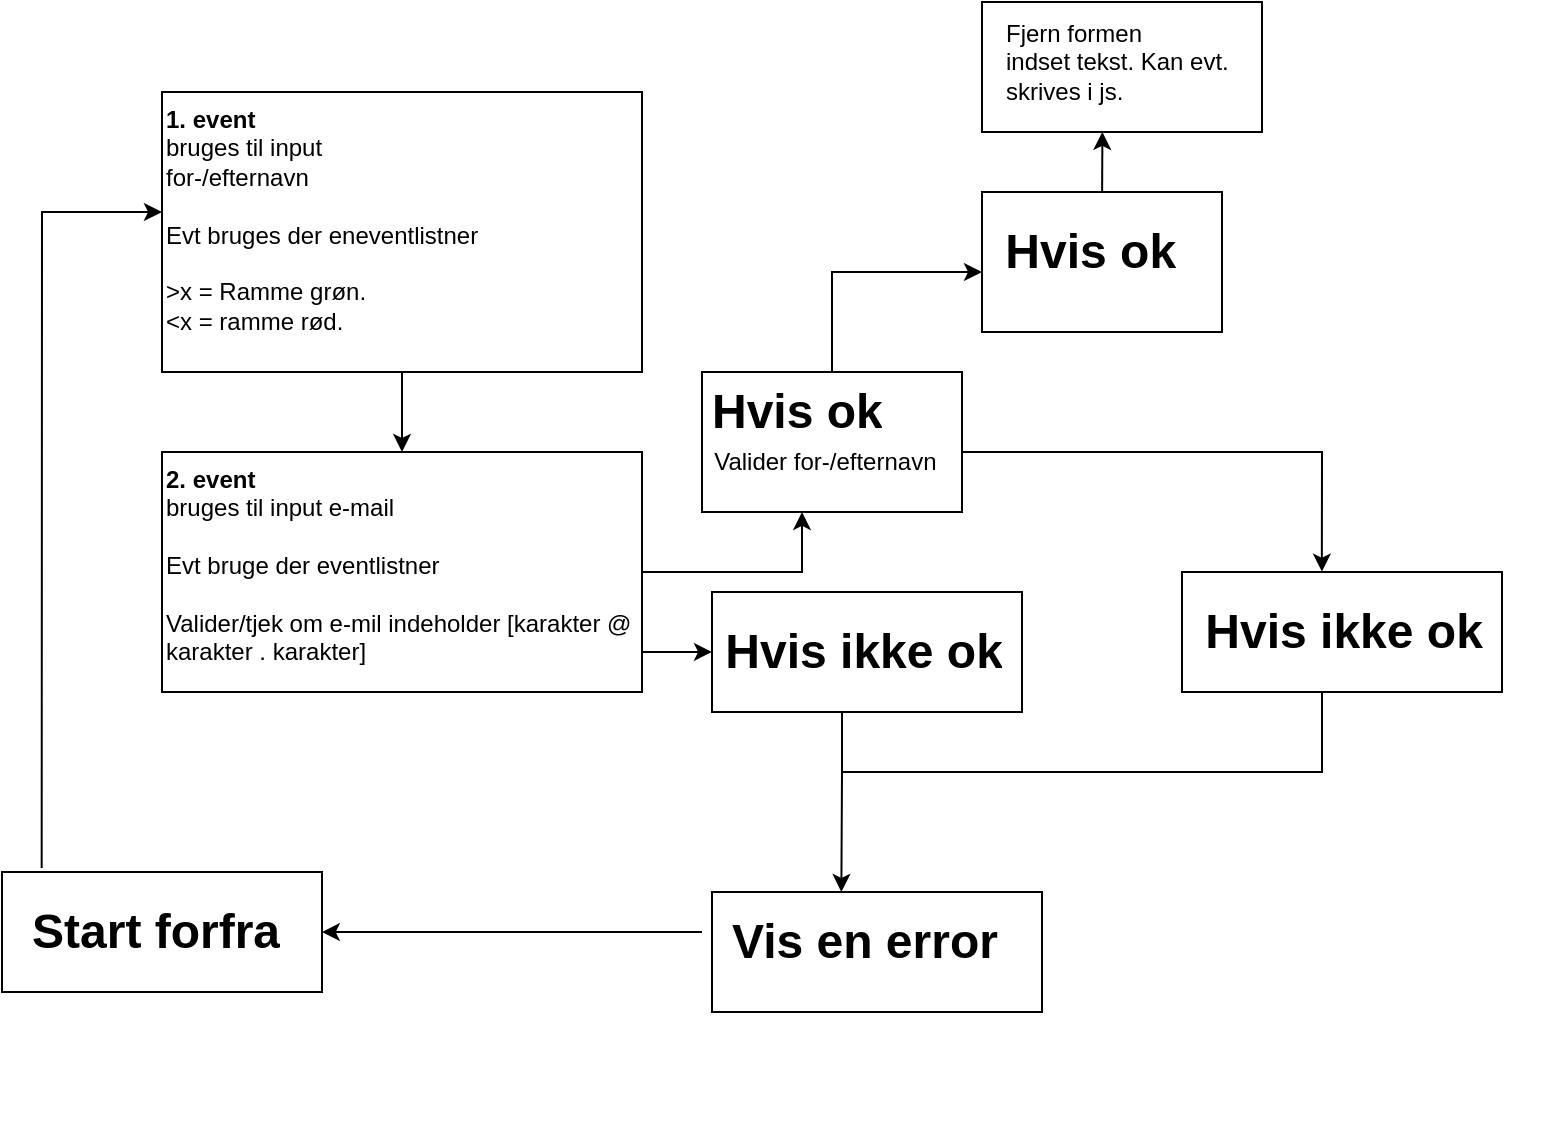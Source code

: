 <mxfile version="21.2.4" type="device">
  <diagram name="Side-1" id="GU6bP_YMTXozsJhMeS7Q">
    <mxGraphModel dx="1050" dy="558" grid="1" gridSize="10" guides="1" tooltips="1" connect="1" arrows="1" fold="1" page="1" pageScale="1" pageWidth="827" pageHeight="1169" math="0" shadow="0">
      <root>
        <mxCell id="0" />
        <mxCell id="1" parent="0" />
        <mxCell id="Mu-9FQbZbn3fsuYvgD_d-34" value="" style="rounded=0;whiteSpace=wrap;html=1;" vertex="1" parent="1">
          <mxGeometry x="20" y="450" width="160" height="60" as="geometry" />
        </mxCell>
        <mxCell id="Mu-9FQbZbn3fsuYvgD_d-25" value="" style="rounded=0;whiteSpace=wrap;html=1;" vertex="1" parent="1">
          <mxGeometry x="510" y="15" width="140" height="65" as="geometry" />
        </mxCell>
        <mxCell id="Mu-9FQbZbn3fsuYvgD_d-20" value="" style="rounded=0;whiteSpace=wrap;html=1;" vertex="1" parent="1">
          <mxGeometry x="375" y="460" width="165" height="60" as="geometry" />
        </mxCell>
        <mxCell id="Mu-9FQbZbn3fsuYvgD_d-18" value="" style="rounded=0;whiteSpace=wrap;html=1;" vertex="1" parent="1">
          <mxGeometry x="375" y="310" width="155" height="60" as="geometry" />
        </mxCell>
        <mxCell id="Mu-9FQbZbn3fsuYvgD_d-19" value="" style="rounded=0;whiteSpace=wrap;html=1;" vertex="1" parent="1">
          <mxGeometry x="610" y="300" width="160" height="60" as="geometry" />
        </mxCell>
        <mxCell id="Mu-9FQbZbn3fsuYvgD_d-17" value="" style="rounded=0;whiteSpace=wrap;html=1;" vertex="1" parent="1">
          <mxGeometry x="510" y="110" width="120" height="70" as="geometry" />
        </mxCell>
        <mxCell id="Mu-9FQbZbn3fsuYvgD_d-16" value="" style="rounded=0;whiteSpace=wrap;html=1;" vertex="1" parent="1">
          <mxGeometry x="370" y="200" width="130" height="70" as="geometry" />
        </mxCell>
        <mxCell id="lR_QIs0gexOSa7I4PC8f-3" value="&lt;div style=&quot;&quot;&gt;&lt;b&gt;1. event&lt;/b&gt;&lt;/div&gt;&lt;div style=&quot;&quot;&gt;bruges til input&lt;/div&gt;&lt;div style=&quot;&quot;&gt;for-/efternavn&lt;/div&gt;&lt;br&gt;Evt bruges der eneventlistner&lt;br&gt;&lt;br&gt;&amp;gt;x = Ramme grøn.&lt;br&gt;&amp;lt;x = ramme rød." style="rounded=0;whiteSpace=wrap;html=1;align=left;horizontal=1;verticalAlign=top;" parent="1" vertex="1">
          <mxGeometry x="100" y="60" width="240" height="140" as="geometry" />
        </mxCell>
        <mxCell id="Mu-9FQbZbn3fsuYvgD_d-2" value="&lt;b&gt;2. event&lt;/b&gt;&lt;br&gt;bruges til input e-mail&lt;br&gt;&lt;br&gt;Evt bruge der eventlistner&lt;br&gt;&lt;br&gt;&lt;div style=&quot;&quot;&gt;&lt;span style=&quot;background-color: initial;&quot;&gt;Valider/tjek om e-mil indeholder [karakter @ karakter . karakter]&lt;/span&gt;&lt;/div&gt;" style="rounded=0;whiteSpace=wrap;html=1;align=left;verticalAlign=top;" vertex="1" parent="1">
          <mxGeometry x="100" y="240" width="240" height="120" as="geometry" />
        </mxCell>
        <mxCell id="Mu-9FQbZbn3fsuYvgD_d-3" value="" style="endArrow=classic;html=1;rounded=0;" edge="1" parent="1" source="lR_QIs0gexOSa7I4PC8f-3" target="Mu-9FQbZbn3fsuYvgD_d-2">
          <mxGeometry width="50" height="50" relative="1" as="geometry">
            <mxPoint x="390" y="270" as="sourcePoint" />
            <mxPoint x="440" y="220" as="targetPoint" />
          </mxGeometry>
        </mxCell>
        <mxCell id="Mu-9FQbZbn3fsuYvgD_d-5" value="&lt;h1&gt;Hvis ok&lt;/h1&gt;&lt;div&gt;&amp;nbsp;&lt;/div&gt;" style="text;html=1;strokeColor=none;fillColor=none;spacing=5;spacingTop=-20;whiteSpace=wrap;overflow=hidden;rounded=0;labelBorderColor=none;" vertex="1" parent="1">
          <mxGeometry x="370" y="200" width="130" height="80" as="geometry" />
        </mxCell>
        <mxCell id="Mu-9FQbZbn3fsuYvgD_d-6" value="&lt;h1&gt;&amp;nbsp;Hvis ikke ok&lt;/h1&gt;" style="text;html=1;strokeColor=none;fillColor=none;spacing=5;spacingTop=-20;whiteSpace=wrap;overflow=hidden;rounded=0;labelBorderColor=none;" vertex="1" parent="1">
          <mxGeometry x="370" y="320" width="190" height="80" as="geometry" />
        </mxCell>
        <mxCell id="Mu-9FQbZbn3fsuYvgD_d-8" value="&lt;h1&gt;&amp;nbsp;Hvis ok&amp;nbsp;&lt;/h1&gt;" style="text;html=1;strokeColor=none;fillColor=none;spacing=5;spacingTop=-20;whiteSpace=wrap;overflow=hidden;rounded=0;labelBorderColor=none;" vertex="1" parent="1">
          <mxGeometry x="510" y="120" width="130" height="60" as="geometry" />
        </mxCell>
        <mxCell id="Mu-9FQbZbn3fsuYvgD_d-9" value="" style="endArrow=classic;html=1;rounded=0;" edge="1" parent="1" source="Mu-9FQbZbn3fsuYvgD_d-5" target="Mu-9FQbZbn3fsuYvgD_d-8">
          <mxGeometry width="50" height="50" relative="1" as="geometry">
            <mxPoint x="390" y="270" as="sourcePoint" />
            <mxPoint x="440" y="220" as="targetPoint" />
            <Array as="points">
              <mxPoint x="435" y="150" />
            </Array>
          </mxGeometry>
        </mxCell>
        <mxCell id="Mu-9FQbZbn3fsuYvgD_d-10" value="&lt;h1&gt;&amp;nbsp;Hvis ikke ok&amp;nbsp;&lt;/h1&gt;" style="text;html=1;strokeColor=none;fillColor=none;spacing=5;spacingTop=-20;whiteSpace=wrap;overflow=hidden;rounded=0;labelBorderColor=none;" vertex="1" parent="1">
          <mxGeometry x="610" y="310" width="190" height="70" as="geometry" />
        </mxCell>
        <mxCell id="Mu-9FQbZbn3fsuYvgD_d-11" value="" style="endArrow=classic;html=1;rounded=0;entryX=0.437;entryY=-0.003;entryDx=0;entryDy=0;entryPerimeter=0;" edge="1" parent="1" source="Mu-9FQbZbn3fsuYvgD_d-5" target="Mu-9FQbZbn3fsuYvgD_d-19">
          <mxGeometry width="50" height="50" relative="1" as="geometry">
            <mxPoint x="390" y="270" as="sourcePoint" />
            <mxPoint x="690" y="290" as="targetPoint" />
            <Array as="points">
              <mxPoint x="680" y="240" />
            </Array>
          </mxGeometry>
        </mxCell>
        <mxCell id="Mu-9FQbZbn3fsuYvgD_d-13" value="&amp;nbsp;Valider for-/efternavn&amp;nbsp; &amp;nbsp;" style="text;html=1;strokeColor=none;fillColor=none;align=center;verticalAlign=middle;whiteSpace=wrap;rounded=0;" vertex="1" parent="1">
          <mxGeometry x="360" y="230" width="150" height="30" as="geometry" />
        </mxCell>
        <mxCell id="Mu-9FQbZbn3fsuYvgD_d-15" value="&lt;h1&gt;Vis en error&lt;/h1&gt;" style="text;html=1;strokeColor=none;fillColor=none;spacing=5;spacingTop=-20;whiteSpace=wrap;overflow=hidden;rounded=0;" vertex="1" parent="1">
          <mxGeometry x="380" y="464.5" width="190" height="120" as="geometry" />
        </mxCell>
        <mxCell id="Mu-9FQbZbn3fsuYvgD_d-21" value="" style="endArrow=classic;html=1;rounded=0;entryX=0.392;entryY=0;entryDx=0;entryDy=0;entryPerimeter=0;" edge="1" parent="1" target="Mu-9FQbZbn3fsuYvgD_d-20">
          <mxGeometry width="50" height="50" relative="1" as="geometry">
            <mxPoint x="680" y="360" as="sourcePoint" />
            <mxPoint x="441" y="450" as="targetPoint" />
            <Array as="points">
              <mxPoint x="680" y="400" />
              <mxPoint x="440" y="400" />
            </Array>
          </mxGeometry>
        </mxCell>
        <mxCell id="Mu-9FQbZbn3fsuYvgD_d-22" value="" style="endArrow=none;html=1;rounded=0;" edge="1" parent="1">
          <mxGeometry width="50" height="50" relative="1" as="geometry">
            <mxPoint x="440" y="400" as="sourcePoint" />
            <mxPoint x="440" y="400" as="targetPoint" />
            <Array as="points">
              <mxPoint x="440" y="370" />
            </Array>
          </mxGeometry>
        </mxCell>
        <mxCell id="Mu-9FQbZbn3fsuYvgD_d-24" value="Fjern formen&lt;br&gt;&lt;div style=&quot;&quot;&gt;&lt;span style=&quot;background-color: initial;&quot;&gt;indset tekst. Kan evt. skrives i js.&lt;/span&gt;&lt;/div&gt;" style="text;html=1;strokeColor=none;fillColor=none;align=left;verticalAlign=middle;whiteSpace=wrap;rounded=0;" vertex="1" parent="1">
          <mxGeometry x="520" y="30" width="120" height="30" as="geometry" />
        </mxCell>
        <mxCell id="Mu-9FQbZbn3fsuYvgD_d-26" value="" style="endArrow=classic;html=1;rounded=0;exitX=0.462;exitY=-0.167;exitDx=0;exitDy=0;exitPerimeter=0;entryX=0.43;entryY=0.999;entryDx=0;entryDy=0;entryPerimeter=0;" edge="1" parent="1" source="Mu-9FQbZbn3fsuYvgD_d-8" target="Mu-9FQbZbn3fsuYvgD_d-25">
          <mxGeometry width="50" height="50" relative="1" as="geometry">
            <mxPoint x="390" y="240" as="sourcePoint" />
            <mxPoint x="440" y="190" as="targetPoint" />
            <Array as="points" />
          </mxGeometry>
        </mxCell>
        <mxCell id="Mu-9FQbZbn3fsuYvgD_d-28" value="" style="endArrow=classic;html=1;rounded=0;exitX=1;exitY=0.5;exitDx=0;exitDy=0;entryX=0.4;entryY=1.333;entryDx=0;entryDy=0;entryPerimeter=0;" edge="1" parent="1" source="Mu-9FQbZbn3fsuYvgD_d-2" target="Mu-9FQbZbn3fsuYvgD_d-13">
          <mxGeometry width="50" height="50" relative="1" as="geometry">
            <mxPoint x="390" y="240" as="sourcePoint" />
            <mxPoint x="440" y="190" as="targetPoint" />
            <Array as="points">
              <mxPoint x="420" y="300" />
            </Array>
          </mxGeometry>
        </mxCell>
        <mxCell id="Mu-9FQbZbn3fsuYvgD_d-31" value="" style="endArrow=classic;html=1;rounded=0;" edge="1" parent="1">
          <mxGeometry width="50" height="50" relative="1" as="geometry">
            <mxPoint x="340" y="340" as="sourcePoint" />
            <mxPoint x="375" y="339.96" as="targetPoint" />
            <Array as="points">
              <mxPoint x="355" y="339.96" />
            </Array>
          </mxGeometry>
        </mxCell>
        <mxCell id="Mu-9FQbZbn3fsuYvgD_d-33" value="&lt;h1&gt;Start forfra&lt;/h1&gt;" style="text;html=1;strokeColor=none;fillColor=none;spacing=5;spacingTop=-20;whiteSpace=wrap;overflow=hidden;rounded=0;" vertex="1" parent="1">
          <mxGeometry x="30" y="460" width="190" height="120" as="geometry" />
        </mxCell>
        <mxCell id="Mu-9FQbZbn3fsuYvgD_d-35" value="" style="endArrow=classic;html=1;rounded=0;entryX=0.789;entryY=0.167;entryDx=0;entryDy=0;entryPerimeter=0;" edge="1" parent="1" target="Mu-9FQbZbn3fsuYvgD_d-33">
          <mxGeometry width="50" height="50" relative="1" as="geometry">
            <mxPoint x="370" y="480" as="sourcePoint" />
            <mxPoint x="350" y="420" as="targetPoint" />
          </mxGeometry>
        </mxCell>
        <mxCell id="Mu-9FQbZbn3fsuYvgD_d-36" value="" style="endArrow=classic;html=1;rounded=0;exitX=0.124;exitY=-0.033;exitDx=0;exitDy=0;exitPerimeter=0;" edge="1" parent="1" source="Mu-9FQbZbn3fsuYvgD_d-34">
          <mxGeometry width="50" height="50" relative="1" as="geometry">
            <mxPoint x="300" y="470" as="sourcePoint" />
            <mxPoint x="100" y="120" as="targetPoint" />
            <Array as="points">
              <mxPoint x="40" y="120" />
            </Array>
          </mxGeometry>
        </mxCell>
      </root>
    </mxGraphModel>
  </diagram>
</mxfile>
